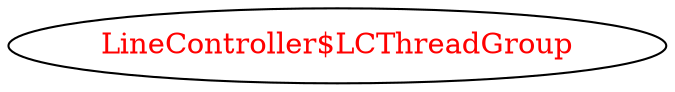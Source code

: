 digraph dependencyGraph {
 concentrate=true;
 ranksep="2.0";
 rankdir="LR"; 
 splines="ortho";
"LineController$LCThreadGroup" [fontcolor="red"];
}